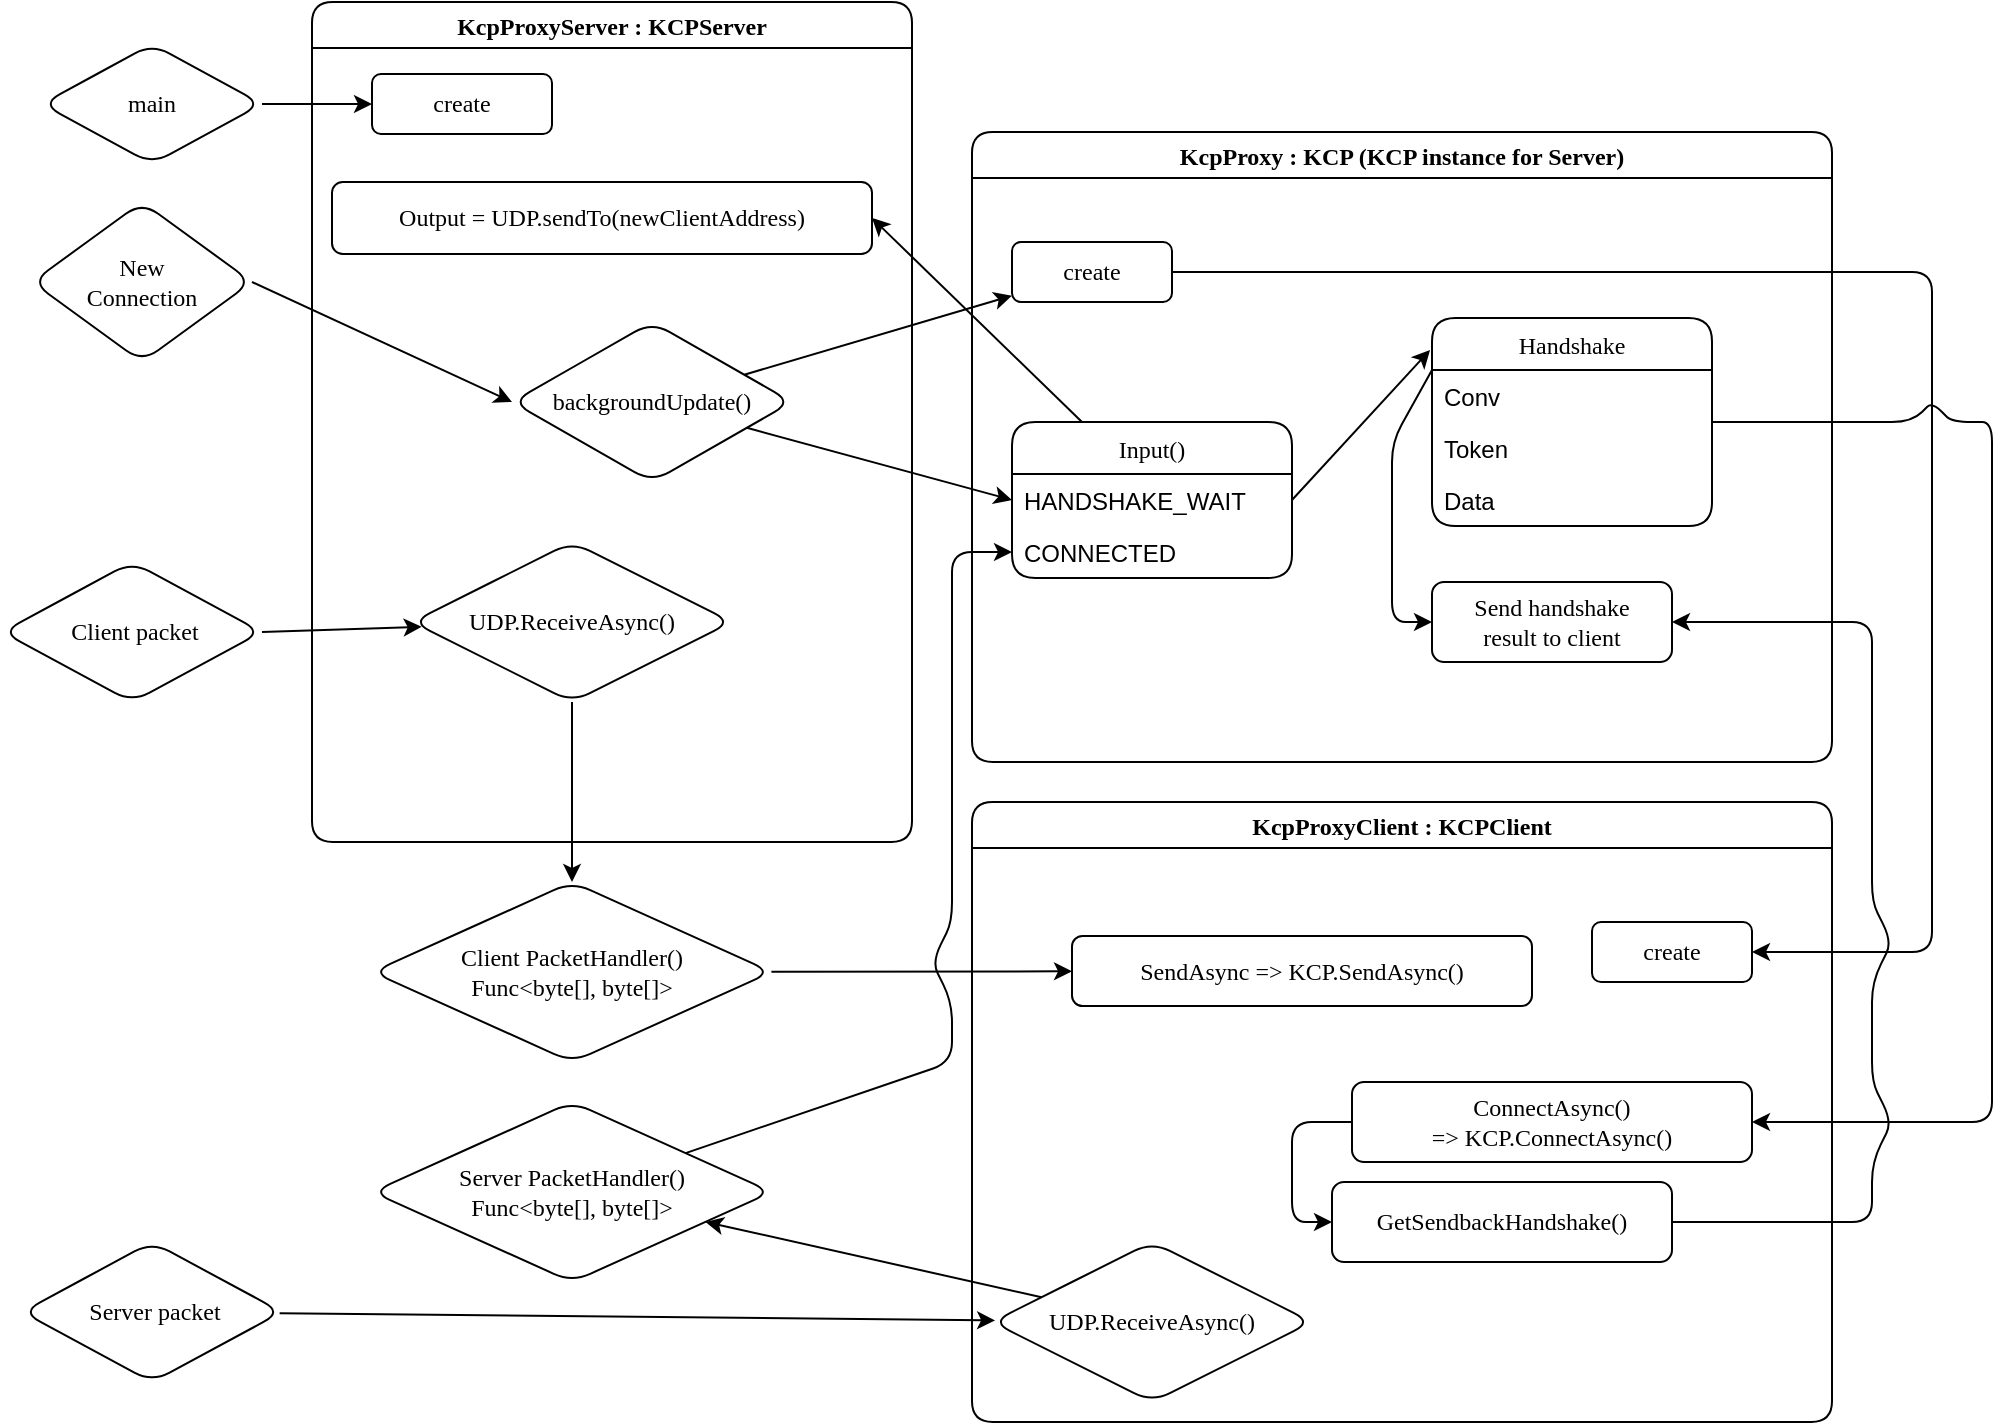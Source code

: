 <mxfile version="14.6.13" type="device"><diagram id="prtHgNgQTEPvFCAcTncT" name="Page-1"><mxGraphModel dx="1086" dy="806" grid="1" gridSize="10" guides="1" tooltips="1" connect="1" arrows="1" fold="1" page="1" pageScale="1" pageWidth="827" pageHeight="1169" math="0" shadow="0"><root><mxCell id="0"/><mxCell id="1" parent="0"/><mxCell id="ExLBdCzm0WC6jyBtjlNy-1" value="KcpProxyServer : KCPServer" style="swimlane;rounded=1;shadow=0;comic=0;fontFamily=Consolas;fontSize=12;strokeWidth=1;" parent="1" vertex="1"><mxGeometry x="170" y="100" width="300" height="420" as="geometry"/></mxCell><mxCell id="ExLBdCzm0WC6jyBtjlNy-6" value="create" style="rounded=1;whiteSpace=wrap;html=1;shadow=0;comic=0;fontFamily=Consolas;fontSize=12;strokeWidth=1;" parent="ExLBdCzm0WC6jyBtjlNy-1" vertex="1"><mxGeometry x="30" y="36" width="90" height="30" as="geometry"/></mxCell><mxCell id="ExLBdCzm0WC6jyBtjlNy-12" value="backgroundUpdate()" style="rhombus;whiteSpace=wrap;html=1;rounded=1;shadow=0;comic=0;fontFamily=Consolas;fontSize=12;strokeWidth=1;" parent="ExLBdCzm0WC6jyBtjlNy-1" vertex="1"><mxGeometry x="100" y="160" width="140" height="80" as="geometry"/></mxCell><mxCell id="ExLBdCzm0WC6jyBtjlNy-45" value="Output = UDP.sendTo(newClientAddress)" style="rounded=1;whiteSpace=wrap;html=1;shadow=0;comic=0;fontFamily=Consolas;fontSize=12;strokeWidth=1;" parent="ExLBdCzm0WC6jyBtjlNy-1" vertex="1"><mxGeometry x="10" y="90" width="270" height="36" as="geometry"/></mxCell><mxCell id="ExLBdCzm0WC6jyBtjlNy-82" value="UDP.ReceiveAsync()" style="rhombus;whiteSpace=wrap;html=1;rounded=1;shadow=0;comic=0;fontFamily=Consolas;fontSize=12;strokeWidth=1;" parent="ExLBdCzm0WC6jyBtjlNy-1" vertex="1"><mxGeometry x="50" y="270" width="160" height="80" as="geometry"/></mxCell><mxCell id="ExLBdCzm0WC6jyBtjlNy-3" value="main" style="rhombus;whiteSpace=wrap;html=1;rounded=1;shadow=0;comic=0;fontFamily=Consolas;fontSize=12;strokeWidth=1;" parent="1" vertex="1"><mxGeometry x="35" y="121" width="110" height="60" as="geometry"/></mxCell><mxCell id="ExLBdCzm0WC6jyBtjlNy-9" value="New&lt;br&gt;Connection&lt;br&gt;" style="rhombus;whiteSpace=wrap;html=1;rounded=1;shadow=0;comic=0;fontFamily=Consolas;fontSize=12;strokeWidth=1;" parent="1" vertex="1"><mxGeometry x="30" y="200" width="110" height="80" as="geometry"/></mxCell><mxCell id="ExLBdCzm0WC6jyBtjlNy-15" value="KcpProxy : KCP (KCP instance for Server)" style="swimlane;rounded=1;shadow=0;comic=0;fontFamily=Consolas;fontSize=12;strokeWidth=1;" parent="1" vertex="1"><mxGeometry x="500" y="165" width="430" height="315" as="geometry"/></mxCell><mxCell id="ExLBdCzm0WC6jyBtjlNy-30" value="create" style="rounded=1;whiteSpace=wrap;html=1;shadow=0;comic=0;fontFamily=Consolas;fontSize=12;strokeWidth=1;" parent="ExLBdCzm0WC6jyBtjlNy-15" vertex="1"><mxGeometry x="20" y="55" width="80" height="30" as="geometry"/></mxCell><mxCell id="ExLBdCzm0WC6jyBtjlNy-48" value="Input()" style="swimlane;fontStyle=0;childLayout=stackLayout;horizontal=1;startSize=26;fillColor=none;horizontalStack=0;resizeParent=1;resizeParentMax=0;resizeLast=0;collapsible=1;marginBottom=0;labelBackgroundColor=#ffffff;rounded=1;shadow=0;comic=0;fontFamily=Consolas;fontSize=12;strokeWidth=1;" parent="ExLBdCzm0WC6jyBtjlNy-15" vertex="1"><mxGeometry x="20" y="145" width="140" height="78" as="geometry"/></mxCell><mxCell id="ExLBdCzm0WC6jyBtjlNy-49" value="HANDSHAKE_WAIT" style="text;strokeColor=none;fillColor=none;align=left;verticalAlign=top;spacingLeft=4;spacingRight=4;overflow=hidden;rotatable=0;points=[[0,0.5],[1,0.5]];portConstraint=eastwest;" parent="ExLBdCzm0WC6jyBtjlNy-48" vertex="1"><mxGeometry y="26" width="140" height="26" as="geometry"/></mxCell><mxCell id="ExLBdCzm0WC6jyBtjlNy-50" value="CONNECTED" style="text;strokeColor=none;fillColor=none;align=left;verticalAlign=top;spacingLeft=4;spacingRight=4;overflow=hidden;rotatable=0;points=[[0,0.5],[1,0.5]];portConstraint=eastwest;" parent="ExLBdCzm0WC6jyBtjlNy-48" vertex="1"><mxGeometry y="52" width="140" height="26" as="geometry"/></mxCell><mxCell id="ExLBdCzm0WC6jyBtjlNy-55" value="" style="endArrow=classic;html=1;shadow=0;fontFamily=Consolas;fontSize=15;strokeWidth=1;exitX=1;exitY=0.5;exitDx=0;exitDy=0;entryX=-0.007;entryY=0.154;entryDx=0;entryDy=0;entryPerimeter=0;" parent="ExLBdCzm0WC6jyBtjlNy-15" source="ExLBdCzm0WC6jyBtjlNy-49" target="ExLBdCzm0WC6jyBtjlNy-69" edge="1"><mxGeometry width="50" height="50" relative="1" as="geometry"><mxPoint x="220" y="280" as="sourcePoint"/><mxPoint x="220" y="190" as="targetPoint"/></mxGeometry></mxCell><mxCell id="ExLBdCzm0WC6jyBtjlNy-69" value="Handshake" style="swimlane;fontStyle=0;childLayout=stackLayout;horizontal=1;startSize=26;fillColor=none;horizontalStack=0;resizeParent=1;resizeParentMax=0;resizeLast=0;collapsible=1;marginBottom=0;labelBackgroundColor=#ffffff;rounded=1;shadow=0;comic=0;fontFamily=Consolas;fontSize=12;strokeWidth=1;" parent="ExLBdCzm0WC6jyBtjlNy-15" vertex="1"><mxGeometry x="230" y="93" width="140" height="104" as="geometry"/></mxCell><mxCell id="ExLBdCzm0WC6jyBtjlNy-70" value="Conv" style="text;strokeColor=none;fillColor=none;align=left;verticalAlign=top;spacingLeft=4;spacingRight=4;overflow=hidden;rotatable=0;points=[[0,0.5],[1,0.5]];portConstraint=eastwest;" parent="ExLBdCzm0WC6jyBtjlNy-69" vertex="1"><mxGeometry y="26" width="140" height="26" as="geometry"/></mxCell><mxCell id="ExLBdCzm0WC6jyBtjlNy-71" value="Token" style="text;strokeColor=none;fillColor=none;align=left;verticalAlign=top;spacingLeft=4;spacingRight=4;overflow=hidden;rotatable=0;points=[[0,0.5],[1,0.5]];portConstraint=eastwest;" parent="ExLBdCzm0WC6jyBtjlNy-69" vertex="1"><mxGeometry y="52" width="140" height="26" as="geometry"/></mxCell><mxCell id="ExLBdCzm0WC6jyBtjlNy-72" value="Data" style="text;strokeColor=none;fillColor=none;align=left;verticalAlign=top;spacingLeft=4;spacingRight=4;overflow=hidden;rotatable=0;points=[[0,0.5],[1,0.5]];portConstraint=eastwest;" parent="ExLBdCzm0WC6jyBtjlNy-69" vertex="1"><mxGeometry y="78" width="140" height="26" as="geometry"/></mxCell><mxCell id="ExLBdCzm0WC6jyBtjlNy-76" value="" style="endArrow=classic;html=1;shadow=0;fontFamily=Consolas;fontSize=15;strokeWidth=1;exitX=0;exitY=0.25;exitDx=0;exitDy=0;entryX=0;entryY=0.5;entryDx=0;entryDy=0;" parent="ExLBdCzm0WC6jyBtjlNy-15" source="ExLBdCzm0WC6jyBtjlNy-69" target="ExLBdCzm0WC6jyBtjlNy-77" edge="1"><mxGeometry width="50" height="50" relative="1" as="geometry"><mxPoint x="280" y="290" as="sourcePoint"/><mxPoint x="240" y="300" as="targetPoint"/><Array as="points"><mxPoint x="210" y="155"/><mxPoint x="210" y="245"/></Array></mxGeometry></mxCell><mxCell id="ExLBdCzm0WC6jyBtjlNy-77" value="Send handshake&lt;br&gt;result to client" style="rounded=1;whiteSpace=wrap;html=1;shadow=0;comic=0;fontFamily=Consolas;fontSize=12;strokeWidth=1;" parent="ExLBdCzm0WC6jyBtjlNy-15" vertex="1"><mxGeometry x="230" y="225" width="120" height="40" as="geometry"/></mxCell><mxCell id="ExLBdCzm0WC6jyBtjlNy-32" value="KcpProxyClient : KCPClient" style="swimlane;rounded=1;shadow=0;comic=0;fontFamily=Consolas;fontSize=12;strokeWidth=1;" parent="1" vertex="1"><mxGeometry x="500" y="500" width="430" height="310" as="geometry"/></mxCell><mxCell id="ExLBdCzm0WC6jyBtjlNy-35" value="create" style="rounded=1;whiteSpace=wrap;html=1;shadow=0;comic=0;fontFamily=Consolas;fontSize=12;strokeWidth=1;" parent="ExLBdCzm0WC6jyBtjlNy-32" vertex="1"><mxGeometry x="310" y="60" width="80" height="30" as="geometry"/></mxCell><mxCell id="ExLBdCzm0WC6jyBtjlNy-41" value="SendAsync =&amp;gt; KCP.SendAsync()" style="rounded=1;whiteSpace=wrap;html=1;shadow=0;comic=0;fontFamily=Consolas;fontSize=12;strokeWidth=1;" parent="ExLBdCzm0WC6jyBtjlNy-32" vertex="1"><mxGeometry x="50" y="67" width="230" height="35" as="geometry"/></mxCell><mxCell id="ExLBdCzm0WC6jyBtjlNy-75" value="ConnectAsync()&lt;br&gt;=&amp;gt; KCP.ConnectAsync()" style="rounded=1;whiteSpace=wrap;html=1;shadow=0;comic=0;fontFamily=Consolas;fontSize=12;strokeWidth=1;" parent="ExLBdCzm0WC6jyBtjlNy-32" vertex="1"><mxGeometry x="190" y="140" width="200" height="40" as="geometry"/></mxCell><mxCell id="ExLBdCzm0WC6jyBtjlNy-79" value="GetSendbackHandshake()" style="rounded=1;whiteSpace=wrap;html=1;shadow=0;comic=0;fontFamily=Consolas;fontSize=12;strokeWidth=1;" parent="ExLBdCzm0WC6jyBtjlNy-32" vertex="1"><mxGeometry x="180" y="190" width="170" height="40" as="geometry"/></mxCell><mxCell id="ExLBdCzm0WC6jyBtjlNy-80" value="" style="endArrow=classic;html=1;shadow=0;fontFamily=Consolas;fontSize=15;strokeWidth=1;entryX=0;entryY=0.5;entryDx=0;entryDy=0;exitX=0;exitY=0.5;exitDx=0;exitDy=0;" parent="ExLBdCzm0WC6jyBtjlNy-32" source="ExLBdCzm0WC6jyBtjlNy-75" target="ExLBdCzm0WC6jyBtjlNy-79" edge="1"><mxGeometry width="50" height="50" relative="1" as="geometry"><mxPoint x="140" y="200" as="sourcePoint"/><mxPoint x="190" y="150" as="targetPoint"/><Array as="points"><mxPoint x="160" y="160"/><mxPoint x="160" y="210"/></Array></mxGeometry></mxCell><mxCell id="pQgH5z1PjapV1609AOiO-6" value="UDP.ReceiveAsync()" style="rhombus;whiteSpace=wrap;html=1;rounded=1;shadow=0;comic=0;fontFamily=Consolas;fontSize=12;strokeWidth=1;" vertex="1" parent="ExLBdCzm0WC6jyBtjlNy-32"><mxGeometry x="10" y="220" width="160" height="80" as="geometry"/></mxCell><mxCell id="ExLBdCzm0WC6jyBtjlNy-83" value="" style="edgeStyle=none;rounded=1;comic=0;html=1;shadow=0;fontFamily=Consolas;fontSize=15;strokeWidth=1;exitX=1;exitY=0.5;exitDx=0;exitDy=0;" parent="1" source="ExLBdCzm0WC6jyBtjlNy-81" target="ExLBdCzm0WC6jyBtjlNy-82" edge="1"><mxGeometry relative="1" as="geometry"/></mxCell><mxCell id="ExLBdCzm0WC6jyBtjlNy-81" value="&amp;nbsp;Client packet" style="rhombus;whiteSpace=wrap;html=1;rounded=1;shadow=0;comic=0;fontFamily=Consolas;fontSize=12;strokeWidth=1;" parent="1" vertex="1"><mxGeometry x="15" y="380" width="130" height="70" as="geometry"/></mxCell><mxCell id="ExLBdCzm0WC6jyBtjlNy-90" style="edgeStyle=none;rounded=1;comic=0;html=1;shadow=0;fontFamily=Consolas;fontSize=15;strokeWidth=1;" parent="1" source="ExLBdCzm0WC6jyBtjlNy-84" target="ExLBdCzm0WC6jyBtjlNy-41" edge="1"><mxGeometry relative="1" as="geometry"/></mxCell><mxCell id="ExLBdCzm0WC6jyBtjlNy-84" value="Client PacketHandler()&lt;br&gt;Func&amp;lt;byte[], byte[]&amp;gt;" style="rhombus;whiteSpace=wrap;html=1;rounded=1;shadow=0;comic=0;fontFamily=Consolas;fontSize=12;strokeWidth=1;" parent="1" vertex="1"><mxGeometry x="200" y="540" width="200" height="90" as="geometry"/></mxCell><mxCell id="ExLBdCzm0WC6jyBtjlNy-85" value="" style="edgeStyle=none;rounded=1;comic=0;html=1;shadow=0;fontFamily=Consolas;fontSize=15;strokeWidth=1;" parent="1" source="ExLBdCzm0WC6jyBtjlNy-82" target="ExLBdCzm0WC6jyBtjlNy-84" edge="1"><mxGeometry relative="1" as="geometry"/></mxCell><mxCell id="ExLBdCzm0WC6jyBtjlNy-86" value="" style="endArrow=classic;html=1;shadow=0;fontFamily=Consolas;fontSize=15;strokeWidth=1;exitX=1;exitY=0.5;exitDx=0;exitDy=0;entryX=0;entryY=0.5;entryDx=0;entryDy=0;" parent="1" source="ExLBdCzm0WC6jyBtjlNy-3" target="ExLBdCzm0WC6jyBtjlNy-6" edge="1"><mxGeometry width="50" height="50" relative="1" as="geometry"><mxPoint x="150" y="190" as="sourcePoint"/><mxPoint x="200" y="140" as="targetPoint"/></mxGeometry></mxCell><mxCell id="ExLBdCzm0WC6jyBtjlNy-88" value="" style="endArrow=classic;html=1;shadow=0;fontFamily=Consolas;fontSize=15;strokeWidth=1;exitX=1;exitY=0.5;exitDx=0;exitDy=0;entryX=0;entryY=0.5;entryDx=0;entryDy=0;" parent="1" source="ExLBdCzm0WC6jyBtjlNy-9" target="ExLBdCzm0WC6jyBtjlNy-12" edge="1"><mxGeometry width="50" height="50" relative="1" as="geometry"><mxPoint x="120" y="340" as="sourcePoint"/><mxPoint x="170" y="290" as="targetPoint"/></mxGeometry></mxCell><mxCell id="ExLBdCzm0WC6jyBtjlNy-91" style="edgeStyle=none;rounded=1;comic=0;html=1;shadow=0;fontFamily=Consolas;fontSize=15;strokeWidth=1;" parent="1" source="ExLBdCzm0WC6jyBtjlNy-12" target="ExLBdCzm0WC6jyBtjlNy-30" edge="1"><mxGeometry relative="1" as="geometry"/></mxCell><mxCell id="ExLBdCzm0WC6jyBtjlNy-92" style="edgeStyle=none;rounded=1;comic=0;html=1;entryX=0;entryY=0.5;entryDx=0;entryDy=0;shadow=0;fontFamily=Consolas;fontSize=15;strokeWidth=1;" parent="1" source="ExLBdCzm0WC6jyBtjlNy-12" target="ExLBdCzm0WC6jyBtjlNy-49" edge="1"><mxGeometry relative="1" as="geometry"/></mxCell><mxCell id="pQgH5z1PjapV1609AOiO-7" style="edgeStyle=none;rounded=1;comic=0;html=1;shadow=0;fontFamily=Consolas;fontSize=15;strokeWidth=1;" edge="1" parent="1" source="pQgH5z1PjapV1609AOiO-1" target="pQgH5z1PjapV1609AOiO-6"><mxGeometry relative="1" as="geometry"/></mxCell><mxCell id="pQgH5z1PjapV1609AOiO-1" value="&amp;nbsp;Server packet" style="rhombus;whiteSpace=wrap;html=1;rounded=1;shadow=0;comic=0;fontFamily=Consolas;fontSize=12;strokeWidth=1;" vertex="1" parent="1"><mxGeometry x="25" y="720" width="130" height="70" as="geometry"/></mxCell><mxCell id="pQgH5z1PjapV1609AOiO-9" style="edgeStyle=none;rounded=1;comic=0;html=1;shadow=0;fontFamily=Consolas;fontSize=15;strokeWidth=1;" edge="1" parent="1" source="pQgH5z1PjapV1609AOiO-4"><mxGeometry relative="1" as="geometry"><mxPoint x="520" y="375" as="targetPoint"/><Array as="points"><mxPoint x="490" y="630"/><mxPoint x="490" y="600"/><mxPoint x="480" y="580"/><mxPoint x="490" y="560"/><mxPoint x="490" y="375"/></Array></mxGeometry></mxCell><mxCell id="pQgH5z1PjapV1609AOiO-4" value="Server PacketHandler()&lt;br&gt;Func&amp;lt;byte[], byte[]&amp;gt;" style="rhombus;whiteSpace=wrap;html=1;rounded=1;shadow=0;comic=0;fontFamily=Consolas;fontSize=12;strokeWidth=1;" vertex="1" parent="1"><mxGeometry x="200" y="650" width="200" height="90" as="geometry"/></mxCell><mxCell id="pQgH5z1PjapV1609AOiO-8" style="edgeStyle=none;rounded=1;comic=0;html=1;shadow=0;fontFamily=Consolas;fontSize=15;strokeWidth=1;" edge="1" parent="1" source="pQgH5z1PjapV1609AOiO-6" target="pQgH5z1PjapV1609AOiO-4"><mxGeometry relative="1" as="geometry"/></mxCell><mxCell id="pQgH5z1PjapV1609AOiO-10" style="edgeStyle=none;rounded=1;comic=0;html=1;exitX=0.25;exitY=0;exitDx=0;exitDy=0;shadow=0;fontFamily=Consolas;fontSize=15;strokeWidth=1;" edge="1" parent="1" source="ExLBdCzm0WC6jyBtjlNy-48"><mxGeometry relative="1" as="geometry"><mxPoint x="450" y="208" as="targetPoint"/></mxGeometry></mxCell><mxCell id="pQgH5z1PjapV1609AOiO-11" style="edgeStyle=none;rounded=1;comic=0;html=1;entryX=1;entryY=0.5;entryDx=0;entryDy=0;shadow=0;fontFamily=Consolas;fontSize=15;strokeWidth=1;" edge="1" parent="1" source="ExLBdCzm0WC6jyBtjlNy-30" target="ExLBdCzm0WC6jyBtjlNy-35"><mxGeometry relative="1" as="geometry"><Array as="points"><mxPoint x="980" y="235"/><mxPoint x="980" y="575"/></Array></mxGeometry></mxCell><mxCell id="pQgH5z1PjapV1609AOiO-12" style="edgeStyle=none;rounded=1;comic=0;html=1;entryX=1;entryY=0.5;entryDx=0;entryDy=0;shadow=0;fontFamily=Consolas;fontSize=15;strokeWidth=1;" edge="1" parent="1" source="ExLBdCzm0WC6jyBtjlNy-69" target="ExLBdCzm0WC6jyBtjlNy-75"><mxGeometry relative="1" as="geometry"><Array as="points"><mxPoint x="970" y="310"/><mxPoint x="980" y="300"/><mxPoint x="990" y="310"/><mxPoint x="1010" y="310"/><mxPoint x="1010" y="660"/></Array></mxGeometry></mxCell><mxCell id="pQgH5z1PjapV1609AOiO-13" style="edgeStyle=none;rounded=1;comic=0;html=1;entryX=1;entryY=0.5;entryDx=0;entryDy=0;shadow=0;fontFamily=Consolas;fontSize=15;strokeWidth=1;exitX=1;exitY=0.5;exitDx=0;exitDy=0;" edge="1" parent="1" source="ExLBdCzm0WC6jyBtjlNy-79" target="ExLBdCzm0WC6jyBtjlNy-77"><mxGeometry relative="1" as="geometry"><Array as="points"><mxPoint x="950" y="710"/><mxPoint x="950" y="680"/><mxPoint x="960" y="660"/><mxPoint x="950" y="640"/><mxPoint x="950" y="590"/><mxPoint x="960" y="570"/><mxPoint x="950" y="550"/><mxPoint x="950" y="410"/></Array></mxGeometry></mxCell></root></mxGraphModel></diagram></mxfile>